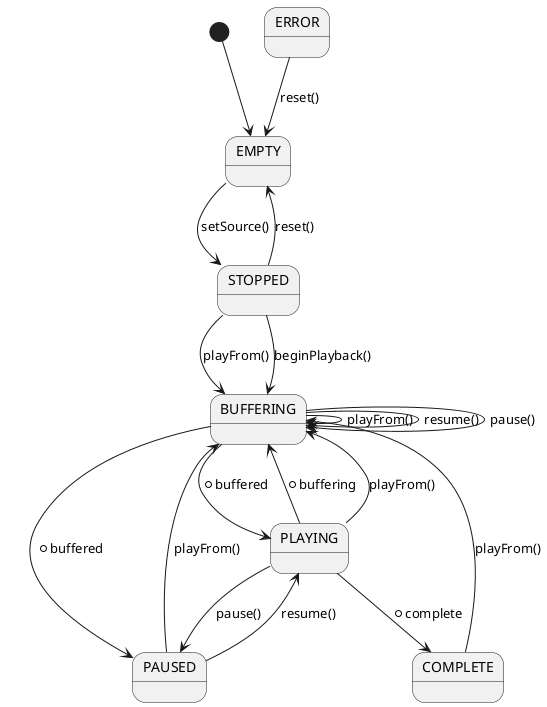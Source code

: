 @startuml
[*] --> EMPTY
EMPTY --> STOPPED : setSource()
STOPPED --> EMPTY : reset()
STOPPED --> BUFFERING : playFrom()
STOPPED --> BUFFERING : beginPlayback()
BUFFERING --> BUFFERING : playFrom()
BUFFERING --> BUFFERING :resume()
BUFFERING --> BUFFERING : pause()
BUFFERING --> PLAYING : *buffered
BUFFERING --> PAUSED : *buffered
PLAYING --> PAUSED : pause()
PLAYING --> BUFFERING : *buffering
PLAYING --> BUFFERING : playFrom()
PLAYING --> COMPLETE : *complete
PAUSED --> PLAYING : resume()
PAUSED --> BUFFERING : playFrom()
COMPLETE --> BUFFERING : playFrom()
ERROR --> EMPTY : reset()
@enduml